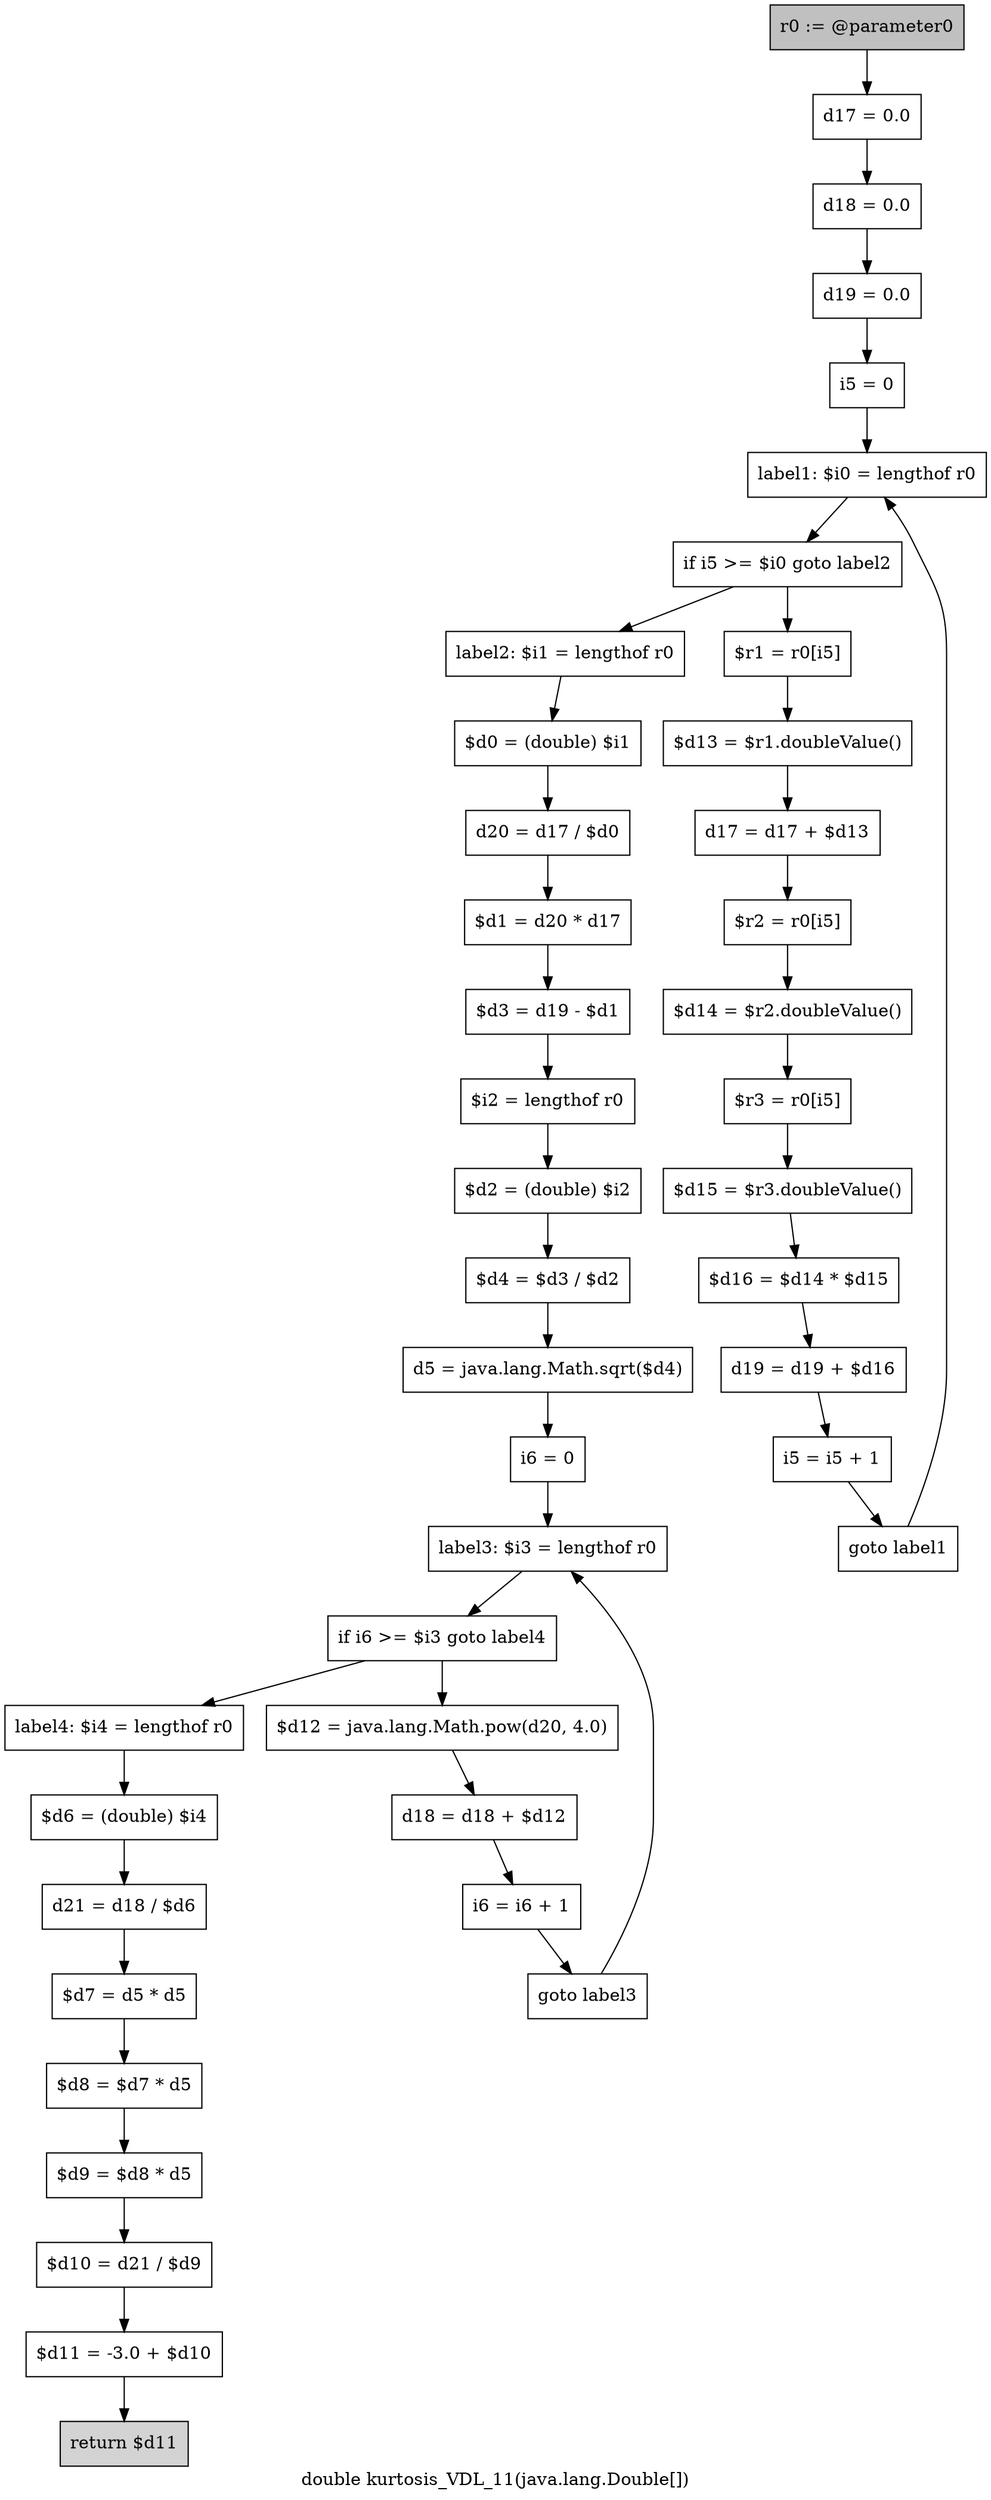 digraph "double kurtosis_VDL_11(java.lang.Double[])" {
    label="double kurtosis_VDL_11(java.lang.Double[])";
    node [shape=box];
    "0" [style=filled,fillcolor=gray,label="r0 := @parameter0",];
    "1" [label="d17 = 0.0",];
    "0"->"1";
    "2" [label="d18 = 0.0",];
    "1"->"2";
    "3" [label="d19 = 0.0",];
    "2"->"3";
    "4" [label="i5 = 0",];
    "3"->"4";
    "5" [label="label1: $i0 = lengthof r0",];
    "4"->"5";
    "6" [label="if i5 >= $i0 goto label2",];
    "5"->"6";
    "7" [label="$r1 = r0[i5]",];
    "6"->"7";
    "18" [label="label2: $i1 = lengthof r0",];
    "6"->"18";
    "8" [label="$d13 = $r1.doubleValue()",];
    "7"->"8";
    "9" [label="d17 = d17 + $d13",];
    "8"->"9";
    "10" [label="$r2 = r0[i5]",];
    "9"->"10";
    "11" [label="$d14 = $r2.doubleValue()",];
    "10"->"11";
    "12" [label="$r3 = r0[i5]",];
    "11"->"12";
    "13" [label="$d15 = $r3.doubleValue()",];
    "12"->"13";
    "14" [label="$d16 = $d14 * $d15",];
    "13"->"14";
    "15" [label="d19 = d19 + $d16",];
    "14"->"15";
    "16" [label="i5 = i5 + 1",];
    "15"->"16";
    "17" [label="goto label1",];
    "16"->"17";
    "17"->"5";
    "19" [label="$d0 = (double) $i1",];
    "18"->"19";
    "20" [label="d20 = d17 / $d0",];
    "19"->"20";
    "21" [label="$d1 = d20 * d17",];
    "20"->"21";
    "22" [label="$d3 = d19 - $d1",];
    "21"->"22";
    "23" [label="$i2 = lengthof r0",];
    "22"->"23";
    "24" [label="$d2 = (double) $i2",];
    "23"->"24";
    "25" [label="$d4 = $d3 / $d2",];
    "24"->"25";
    "26" [label="d5 = java.lang.Math.sqrt($d4)",];
    "25"->"26";
    "27" [label="i6 = 0",];
    "26"->"27";
    "28" [label="label3: $i3 = lengthof r0",];
    "27"->"28";
    "29" [label="if i6 >= $i3 goto label4",];
    "28"->"29";
    "30" [label="$d12 = java.lang.Math.pow(d20, 4.0)",];
    "29"->"30";
    "34" [label="label4: $i4 = lengthof r0",];
    "29"->"34";
    "31" [label="d18 = d18 + $d12",];
    "30"->"31";
    "32" [label="i6 = i6 + 1",];
    "31"->"32";
    "33" [label="goto label3",];
    "32"->"33";
    "33"->"28";
    "35" [label="$d6 = (double) $i4",];
    "34"->"35";
    "36" [label="d21 = d18 / $d6",];
    "35"->"36";
    "37" [label="$d7 = d5 * d5",];
    "36"->"37";
    "38" [label="$d8 = $d7 * d5",];
    "37"->"38";
    "39" [label="$d9 = $d8 * d5",];
    "38"->"39";
    "40" [label="$d10 = d21 / $d9",];
    "39"->"40";
    "41" [label="$d11 = -3.0 + $d10",];
    "40"->"41";
    "42" [style=filled,fillcolor=lightgray,label="return $d11",];
    "41"->"42";
}
